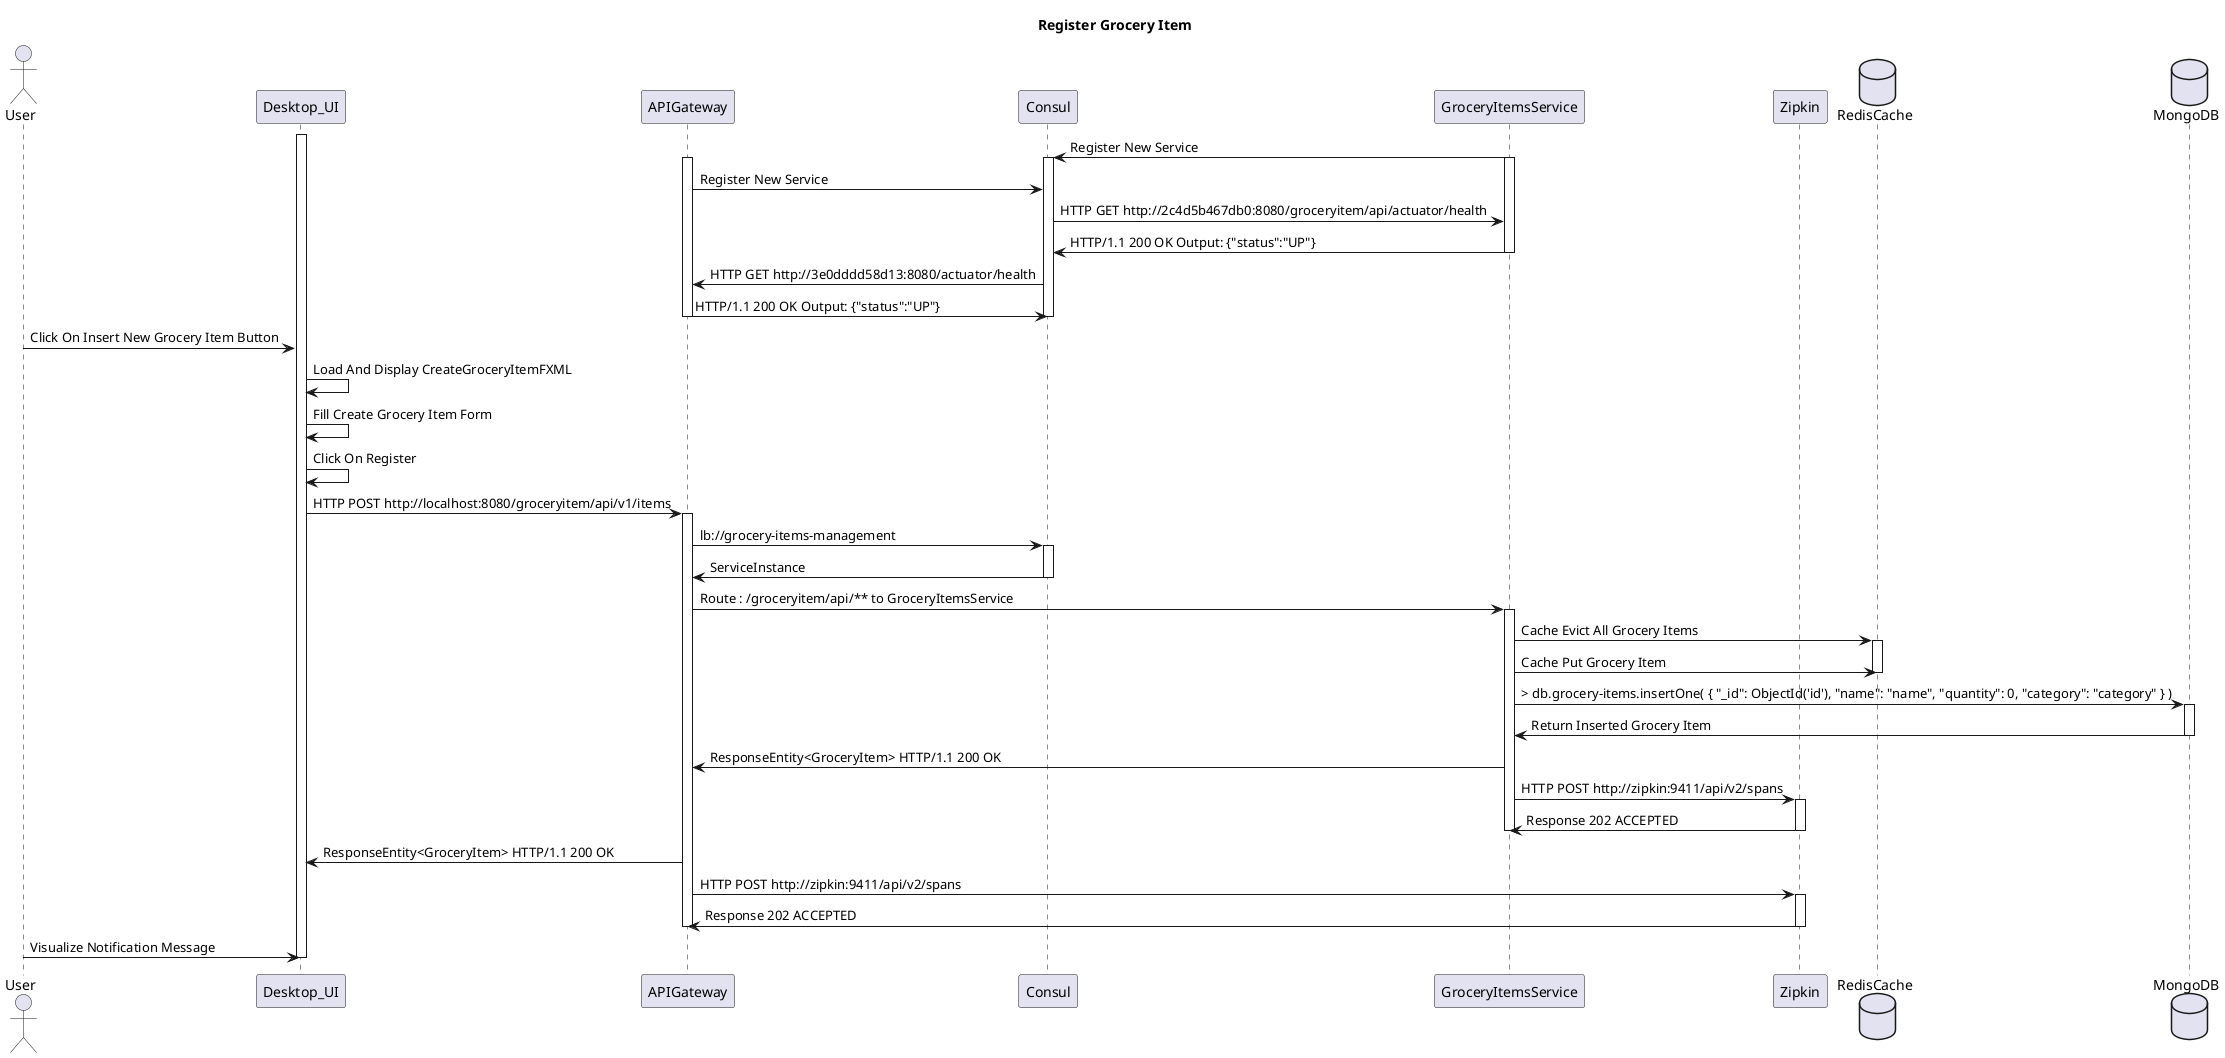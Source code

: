 @startuml
'https://plantuml.com/sequence-diagram



title Register Grocery Item

actor User

participant Desktop_UI

participant APIGateway

participant Consul

participant GroceryItemsService

participant Zipkin

database RedisCache

database MongoDB

activate Desktop_UI
GroceryItemsService -> Consul : Register New Service
activate Consul
activate APIGateway
activate GroceryItemsService
APIGateway -> Consul : Register New Service
Consul -> GroceryItemsService : HTTP GET http://2c4d5b467db0:8080/groceryitem/api/actuator/health
GroceryItemsService -> Consul : HTTP/1.1 200 OK Output: {"status":"UP"}
deactivate GroceryItemsService
Consul -> APIGateway : HTTP GET http://3e0dddd58d13:8080/actuator/health
APIGateway -> Consul : HTTP/1.1 200 OK Output: {"status":"UP"}
deactivate Consul
deactivate APIGateway
User -> Desktop_UI : Click On Insert New Grocery Item Button
Desktop_UI -> Desktop_UI : Load And Display CreateGroceryItemFXML
Desktop_UI -> Desktop_UI : Fill Create Grocery Item Form
Desktop_UI -> Desktop_UI : Click On Register
Desktop_UI -> APIGateway : HTTP POST http://localhost:8080/groceryitem/api/v1/items
activate APIGateway
APIGateway -> Consul : lb://grocery-items-management
activate Consul
Consul -> APIGateway : ServiceInstance
deactivate Consul
APIGateway -> GroceryItemsService : Route : /groceryitem/api/** to GroceryItemsService
activate GroceryItemsService

GroceryItemsService -> RedisCache : Cache Evict All Grocery Items
activate RedisCache
GroceryItemsService -> RedisCache : Cache Put Grocery Item
deactivate RedisCache
GroceryItemsService -> MongoDB : > db.grocery-items.insertOne( { "_id": ObjectId('id'), "name": "name", "quantity": 0, "category": "category" } )
activate MongoDB
MongoDB -> GroceryItemsService : Return Inserted Grocery Item
deactivate MongoDB
GroceryItemsService -> APIGateway : ResponseEntity<GroceryItem> HTTP/1.1 200 OK
GroceryItemsService -> Zipkin : HTTP POST http://zipkin:9411/api/v2/spans
activate Zipkin
Zipkin -> GroceryItemsService : Response 202 ACCEPTED
deactivate Zipkin
deactivate GroceryItemsService
APIGateway -> Desktop_UI : ResponseEntity<GroceryItem> HTTP/1.1 200 OK
APIGateway -> Zipkin : HTTP POST http://zipkin:9411/api/v2/spans
activate Zipkin
Zipkin -> APIGateway : Response 202 ACCEPTED
deactivate Zipkin
deactivate APIGateway
User -> Desktop_UI : Visualize Notification Message
deactivate Desktop_UI











@enduml